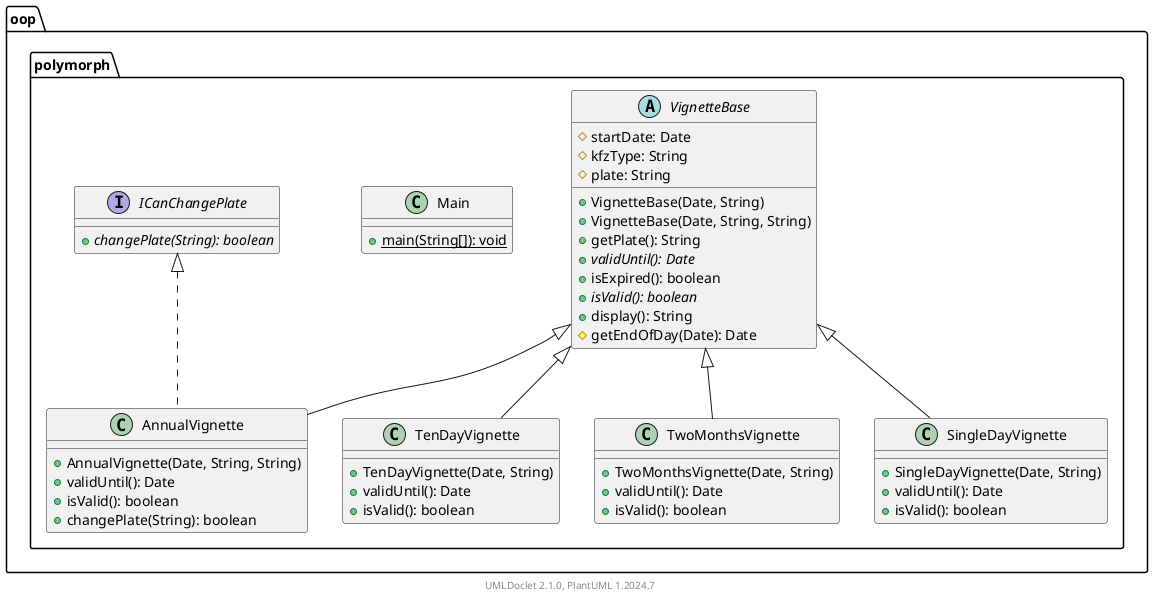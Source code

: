 @startuml
    namespace oop.polymorph {

        abstract class VignetteBase [[VignetteBase.html]] {
            #startDate: Date
            #kfzType: String
            #plate: String
            +VignetteBase(Date, String)
            +VignetteBase(Date, String, String)
            +getPlate(): String
            {abstract} +validUntil(): Date
            +isExpired(): boolean
            {abstract} +isValid(): boolean
            +display(): String
            #getEndOfDay(Date): Date
        }

        class TenDayVignette [[TenDayVignette.html]] {
            +TenDayVignette(Date, String)
            +validUntil(): Date
            +isValid(): boolean
        }

        class AnnualVignette [[AnnualVignette.html]] {
            +AnnualVignette(Date, String, String)
            +validUntil(): Date
            +isValid(): boolean
            +changePlate(String): boolean
        }

        class TwoMonthsVignette [[TwoMonthsVignette.html]] {
            +TwoMonthsVignette(Date, String)
            +validUntil(): Date
            +isValid(): boolean
        }

        class SingleDayVignette [[SingleDayVignette.html]] {
            +SingleDayVignette(Date, String)
            +validUntil(): Date
            +isValid(): boolean
        }

        class Main [[Main.html]] {
            {static} +main(String[]): void
        }

        interface ICanChangePlate [[ICanChangePlate.html]] {
            {abstract} +changePlate(String): boolean
        }

        VignetteBase <|-- TenDayVignette
        VignetteBase <|-- AnnualVignette
        ICanChangePlate <|.. AnnualVignette
        VignetteBase <|-- TwoMonthsVignette
        VignetteBase <|-- SingleDayVignette
    }

    center footer UMLDoclet 2.1.0, PlantUML %version()
@enduml
